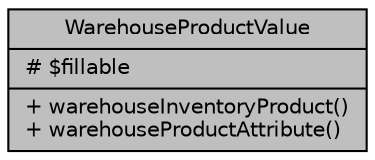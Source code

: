digraph "WarehouseProductValue"
{
 // LATEX_PDF_SIZE
  bgcolor="transparent";
  edge [fontname="Helvetica",fontsize="10",labelfontname="Helvetica",labelfontsize="10"];
  node [fontname="Helvetica",fontsize="10",shape=record];
  Node1 [label="{WarehouseProductValue\n|# $fillable\l|+ warehouseInventoryProduct()\l+ warehouseProductAttribute()\l}",height=0.2,width=0.4,color="black", fillcolor="grey75", style="filled", fontcolor="black",tooltip="Datos de los valores de los atributos de los productos de almacén."];
}
